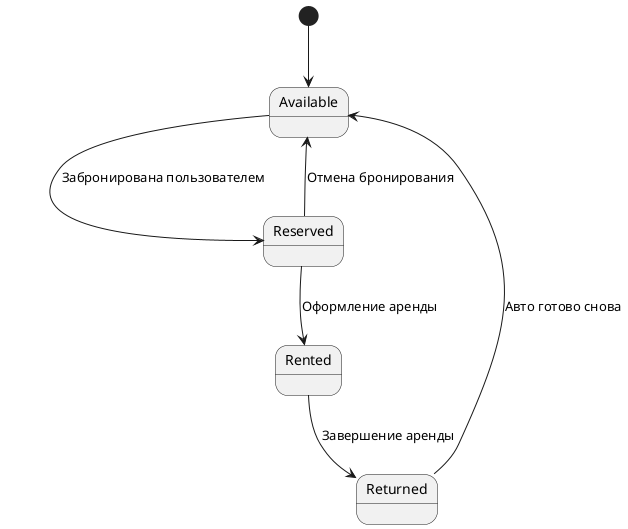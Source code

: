 @startuml State

[*] --> Available

Available --> Reserved : Забронирована пользователем
Reserved --> Rented : Оформление аренды
Rented --> Returned : Завершение аренды
Reserved --> Available : Отмена бронирования
Returned --> Available : Авто готово снова

@enduml